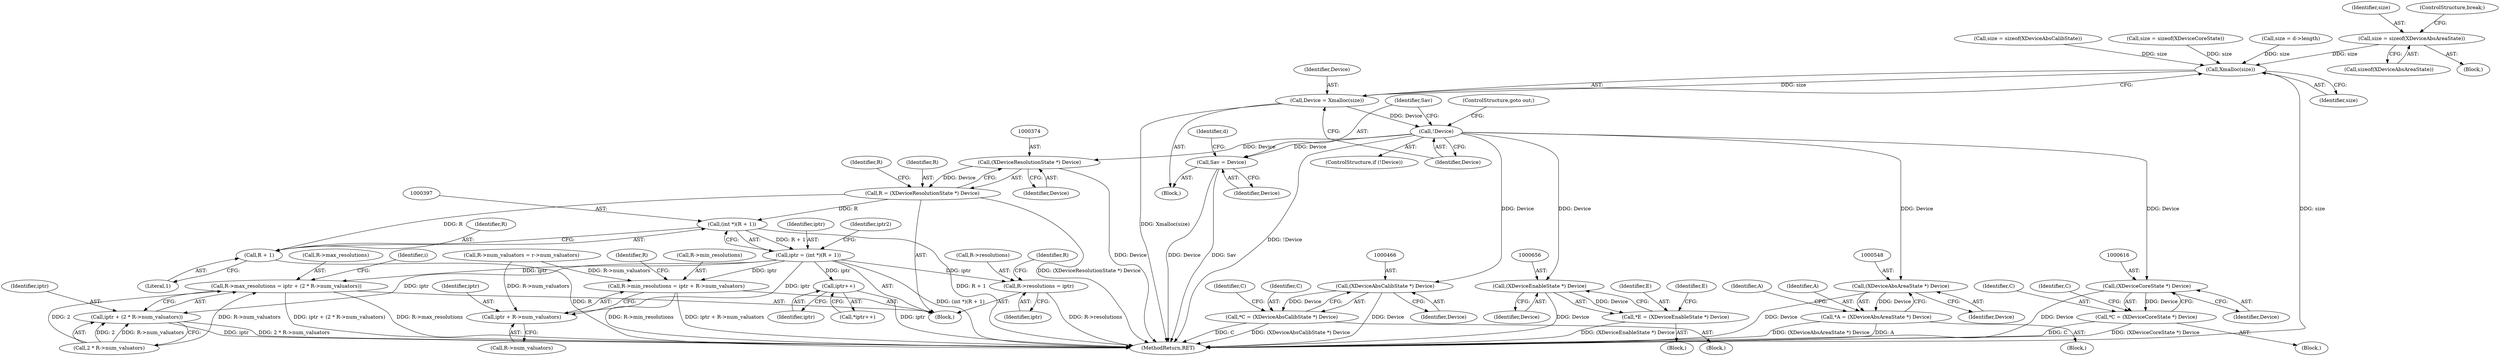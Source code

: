 digraph "0_libXi_19a9cd607de73947fcfb104682f203ffe4e1f4e5_0@API" {
"1000310" [label="(Call,size = sizeof(XDeviceAbsAreaState))"];
"1000344" [label="(Call,Xmalloc(size))"];
"1000342" [label="(Call,Device = Xmalloc(size))"];
"1000347" [label="(Call,!Device)"];
"1000350" [label="(Call,Sav = Device)"];
"1000373" [label="(Call,(XDeviceResolutionState *) Device)"];
"1000371" [label="(Call,R = (XDeviceResolutionState *) Device)"];
"1000396" [label="(Call,(int *)(R + 1))"];
"1000394" [label="(Call,iptr = (int *)(R + 1))"];
"1000408" [label="(Call,R->resolutions = iptr)"];
"1000413" [label="(Call,R->min_resolutions = iptr + R->num_valuators)"];
"1000417" [label="(Call,iptr + R->num_valuators)"];
"1000422" [label="(Call,R->max_resolutions = iptr + (2 * R->num_valuators))"];
"1000426" [label="(Call,iptr + (2 * R->num_valuators))"];
"1000448" [label="(Call,iptr++)"];
"1000398" [label="(Call,R + 1)"];
"1000465" [label="(Call,(XDeviceAbsCalibState *) Device)"];
"1000463" [label="(Call,*C = (XDeviceAbsCalibState *) Device)"];
"1000547" [label="(Call,(XDeviceAbsAreaState *) Device)"];
"1000545" [label="(Call,*A = (XDeviceAbsAreaState *) Device)"];
"1000615" [label="(Call,(XDeviceCoreState *) Device)"];
"1000613" [label="(Call,*C = (XDeviceCoreState *) Device)"];
"1000655" [label="(Call,(XDeviceEnableState *) Device)"];
"1000653" [label="(Call,*E = (XDeviceEnableState *) Device)"];
"1000423" [label="(Call,R->max_resolutions)"];
"1000422" [label="(Call,R->max_resolutions = iptr + (2 * R->num_valuators))"];
"1000371" [label="(Call,R = (XDeviceResolutionState *) Device)"];
"1000546" [label="(Identifier,A)"];
"1000645" [label="(Block,)"];
"1000655" [label="(Call,(XDeviceEnableState *) Device)"];
"1000378" [label="(Identifier,R)"];
"1000303" [label="(Block,)"];
"1000448" [label="(Call,iptr++)"];
"1000360" [label="(Block,)"];
"1000394" [label="(Call,iptr = (int *)(R + 1))"];
"1000297" [label="(Call,size = sizeof(XDeviceAbsCalibState))"];
"1000435" [label="(Identifier,i)"];
"1000654" [label="(Identifier,E)"];
"1000605" [label="(Block,)"];
"1000345" [label="(Identifier,size)"];
"1000396" [label="(Call,(int *)(R + 1))"];
"1000398" [label="(Call,R + 1)"];
"1000312" [label="(Call,sizeof(XDeviceAbsAreaState))"];
"1000419" [label="(Call,R->num_valuators)"];
"1000426" [label="(Call,iptr + (2 * R->num_valuators))"];
"1000614" [label="(Identifier,C)"];
"1000349" [label="(ControlStructure,goto out;)"];
"1000344" [label="(Call,Xmalloc(size))"];
"1000537" [label="(Block,)"];
"1000463" [label="(Call,*C = (XDeviceAbsCalibState *) Device)"];
"1000549" [label="(Identifier,Device)"];
"1000449" [label="(Identifier,iptr)"];
"1000657" [label="(Identifier,Device)"];
"1000613" [label="(Call,*C = (XDeviceCoreState *) Device)"];
"1000373" [label="(Call,(XDeviceResolutionState *) Device)"];
"1000679" [label="(MethodReturn,RET)"];
"1000620" [label="(Identifier,C)"];
"1000660" [label="(Identifier,E)"];
"1000418" [label="(Identifier,iptr)"];
"1000464" [label="(Identifier,C)"];
"1000412" [label="(Identifier,iptr)"];
"1000617" [label="(Identifier,Device)"];
"1000417" [label="(Call,iptr + R->num_valuators)"];
"1000323" [label="(Call,size = sizeof(XDeviceCoreState))"];
"1000427" [label="(Identifier,iptr)"];
"1000350" [label="(Call,Sav = Device)"];
"1000346" [label="(ControlStructure,if (!Device))"];
"1000399" [label="(Identifier,R)"];
"1000343" [label="(Identifier,Device)"];
"1000375" [label="(Identifier,Device)"];
"1000342" [label="(Call,Device = Xmalloc(size))"];
"1000387" [label="(Call,R->num_valuators = r->num_valuators)"];
"1000354" [label="(Identifier,d)"];
"1000470" [label="(Identifier,C)"];
"1000352" [label="(Identifier,Device)"];
"1000615" [label="(Call,(XDeviceCoreState *) Device)"];
"1000311" [label="(Identifier,size)"];
"1000424" [label="(Identifier,R)"];
"1000413" [label="(Call,R->min_resolutions = iptr + R->num_valuators)"];
"1000395" [label="(Identifier,iptr)"];
"1000314" [label="(ControlStructure,break;)"];
"1000545" [label="(Call,*A = (XDeviceAbsAreaState *) Device)"];
"1000348" [label="(Identifier,Device)"];
"1000547" [label="(Call,(XDeviceAbsAreaState *) Device)"];
"1000310" [label="(Call,size = sizeof(XDeviceAbsAreaState))"];
"1000467" [label="(Identifier,Device)"];
"1000409" [label="(Call,R->resolutions)"];
"1000351" [label="(Identifier,Sav)"];
"1000653" [label="(Call,*E = (XDeviceEnableState *) Device)"];
"1000415" [label="(Identifier,R)"];
"1000552" [label="(Identifier,A)"];
"1000465" [label="(Call,(XDeviceAbsCalibState *) Device)"];
"1000447" [label="(Call,*iptr++)"];
"1000402" [label="(Identifier,iptr2)"];
"1000372" [label="(Identifier,R)"];
"1000428" [label="(Call,2 * R->num_valuators)"];
"1000347" [label="(Call,!Device)"];
"1000408" [label="(Call,R->resolutions = iptr)"];
"1000400" [label="(Literal,1)"];
"1000105" [label="(Block,)"];
"1000414" [label="(Call,R->min_resolutions)"];
"1000336" [label="(Call,size = d->length)"];
"1000455" [label="(Block,)"];
"1000310" -> "1000303"  [label="AST: "];
"1000310" -> "1000312"  [label="CFG: "];
"1000311" -> "1000310"  [label="AST: "];
"1000312" -> "1000310"  [label="AST: "];
"1000314" -> "1000310"  [label="CFG: "];
"1000310" -> "1000344"  [label="DDG: size"];
"1000344" -> "1000342"  [label="AST: "];
"1000344" -> "1000345"  [label="CFG: "];
"1000345" -> "1000344"  [label="AST: "];
"1000342" -> "1000344"  [label="CFG: "];
"1000344" -> "1000679"  [label="DDG: size"];
"1000344" -> "1000342"  [label="DDG: size"];
"1000297" -> "1000344"  [label="DDG: size"];
"1000323" -> "1000344"  [label="DDG: size"];
"1000336" -> "1000344"  [label="DDG: size"];
"1000342" -> "1000105"  [label="AST: "];
"1000343" -> "1000342"  [label="AST: "];
"1000348" -> "1000342"  [label="CFG: "];
"1000342" -> "1000679"  [label="DDG: Xmalloc(size)"];
"1000342" -> "1000347"  [label="DDG: Device"];
"1000347" -> "1000346"  [label="AST: "];
"1000347" -> "1000348"  [label="CFG: "];
"1000348" -> "1000347"  [label="AST: "];
"1000349" -> "1000347"  [label="CFG: "];
"1000351" -> "1000347"  [label="CFG: "];
"1000347" -> "1000679"  [label="DDG: !Device"];
"1000347" -> "1000350"  [label="DDG: Device"];
"1000347" -> "1000373"  [label="DDG: Device"];
"1000347" -> "1000465"  [label="DDG: Device"];
"1000347" -> "1000547"  [label="DDG: Device"];
"1000347" -> "1000615"  [label="DDG: Device"];
"1000347" -> "1000655"  [label="DDG: Device"];
"1000350" -> "1000105"  [label="AST: "];
"1000350" -> "1000352"  [label="CFG: "];
"1000351" -> "1000350"  [label="AST: "];
"1000352" -> "1000350"  [label="AST: "];
"1000354" -> "1000350"  [label="CFG: "];
"1000350" -> "1000679"  [label="DDG: Sav"];
"1000350" -> "1000679"  [label="DDG: Device"];
"1000373" -> "1000371"  [label="AST: "];
"1000373" -> "1000375"  [label="CFG: "];
"1000374" -> "1000373"  [label="AST: "];
"1000375" -> "1000373"  [label="AST: "];
"1000371" -> "1000373"  [label="CFG: "];
"1000373" -> "1000679"  [label="DDG: Device"];
"1000373" -> "1000371"  [label="DDG: Device"];
"1000371" -> "1000360"  [label="AST: "];
"1000372" -> "1000371"  [label="AST: "];
"1000378" -> "1000371"  [label="CFG: "];
"1000371" -> "1000679"  [label="DDG: (XDeviceResolutionState *) Device"];
"1000371" -> "1000396"  [label="DDG: R"];
"1000371" -> "1000398"  [label="DDG: R"];
"1000396" -> "1000394"  [label="AST: "];
"1000396" -> "1000398"  [label="CFG: "];
"1000397" -> "1000396"  [label="AST: "];
"1000398" -> "1000396"  [label="AST: "];
"1000394" -> "1000396"  [label="CFG: "];
"1000396" -> "1000679"  [label="DDG: R + 1"];
"1000396" -> "1000394"  [label="DDG: R + 1"];
"1000394" -> "1000360"  [label="AST: "];
"1000395" -> "1000394"  [label="AST: "];
"1000402" -> "1000394"  [label="CFG: "];
"1000394" -> "1000679"  [label="DDG: (int *)(R + 1)"];
"1000394" -> "1000408"  [label="DDG: iptr"];
"1000394" -> "1000413"  [label="DDG: iptr"];
"1000394" -> "1000417"  [label="DDG: iptr"];
"1000394" -> "1000422"  [label="DDG: iptr"];
"1000394" -> "1000426"  [label="DDG: iptr"];
"1000394" -> "1000448"  [label="DDG: iptr"];
"1000408" -> "1000360"  [label="AST: "];
"1000408" -> "1000412"  [label="CFG: "];
"1000409" -> "1000408"  [label="AST: "];
"1000412" -> "1000408"  [label="AST: "];
"1000415" -> "1000408"  [label="CFG: "];
"1000408" -> "1000679"  [label="DDG: R->resolutions"];
"1000413" -> "1000360"  [label="AST: "];
"1000413" -> "1000417"  [label="CFG: "];
"1000414" -> "1000413"  [label="AST: "];
"1000417" -> "1000413"  [label="AST: "];
"1000424" -> "1000413"  [label="CFG: "];
"1000413" -> "1000679"  [label="DDG: R->min_resolutions"];
"1000413" -> "1000679"  [label="DDG: iptr + R->num_valuators"];
"1000387" -> "1000413"  [label="DDG: R->num_valuators"];
"1000417" -> "1000419"  [label="CFG: "];
"1000418" -> "1000417"  [label="AST: "];
"1000419" -> "1000417"  [label="AST: "];
"1000387" -> "1000417"  [label="DDG: R->num_valuators"];
"1000422" -> "1000360"  [label="AST: "];
"1000422" -> "1000426"  [label="CFG: "];
"1000423" -> "1000422"  [label="AST: "];
"1000426" -> "1000422"  [label="AST: "];
"1000435" -> "1000422"  [label="CFG: "];
"1000422" -> "1000679"  [label="DDG: iptr + (2 * R->num_valuators)"];
"1000422" -> "1000679"  [label="DDG: R->max_resolutions"];
"1000428" -> "1000422"  [label="DDG: 2"];
"1000428" -> "1000422"  [label="DDG: R->num_valuators"];
"1000426" -> "1000428"  [label="CFG: "];
"1000427" -> "1000426"  [label="AST: "];
"1000428" -> "1000426"  [label="AST: "];
"1000426" -> "1000679"  [label="DDG: 2 * R->num_valuators"];
"1000426" -> "1000679"  [label="DDG: iptr"];
"1000428" -> "1000426"  [label="DDG: 2"];
"1000428" -> "1000426"  [label="DDG: R->num_valuators"];
"1000448" -> "1000447"  [label="AST: "];
"1000448" -> "1000449"  [label="CFG: "];
"1000449" -> "1000448"  [label="AST: "];
"1000447" -> "1000448"  [label="CFG: "];
"1000448" -> "1000679"  [label="DDG: iptr"];
"1000398" -> "1000400"  [label="CFG: "];
"1000399" -> "1000398"  [label="AST: "];
"1000400" -> "1000398"  [label="AST: "];
"1000398" -> "1000679"  [label="DDG: R"];
"1000465" -> "1000463"  [label="AST: "];
"1000465" -> "1000467"  [label="CFG: "];
"1000466" -> "1000465"  [label="AST: "];
"1000467" -> "1000465"  [label="AST: "];
"1000463" -> "1000465"  [label="CFG: "];
"1000465" -> "1000679"  [label="DDG: Device"];
"1000465" -> "1000463"  [label="DDG: Device"];
"1000463" -> "1000455"  [label="AST: "];
"1000464" -> "1000463"  [label="AST: "];
"1000470" -> "1000463"  [label="CFG: "];
"1000463" -> "1000679"  [label="DDG: (XDeviceAbsCalibState *) Device"];
"1000463" -> "1000679"  [label="DDG: C"];
"1000547" -> "1000545"  [label="AST: "];
"1000547" -> "1000549"  [label="CFG: "];
"1000548" -> "1000547"  [label="AST: "];
"1000549" -> "1000547"  [label="AST: "];
"1000545" -> "1000547"  [label="CFG: "];
"1000547" -> "1000679"  [label="DDG: Device"];
"1000547" -> "1000545"  [label="DDG: Device"];
"1000545" -> "1000537"  [label="AST: "];
"1000546" -> "1000545"  [label="AST: "];
"1000552" -> "1000545"  [label="CFG: "];
"1000545" -> "1000679"  [label="DDG: A"];
"1000545" -> "1000679"  [label="DDG: (XDeviceAbsAreaState *) Device"];
"1000615" -> "1000613"  [label="AST: "];
"1000615" -> "1000617"  [label="CFG: "];
"1000616" -> "1000615"  [label="AST: "];
"1000617" -> "1000615"  [label="AST: "];
"1000613" -> "1000615"  [label="CFG: "];
"1000615" -> "1000679"  [label="DDG: Device"];
"1000615" -> "1000613"  [label="DDG: Device"];
"1000613" -> "1000605"  [label="AST: "];
"1000614" -> "1000613"  [label="AST: "];
"1000620" -> "1000613"  [label="CFG: "];
"1000613" -> "1000679"  [label="DDG: C"];
"1000613" -> "1000679"  [label="DDG: (XDeviceCoreState *) Device"];
"1000655" -> "1000653"  [label="AST: "];
"1000655" -> "1000657"  [label="CFG: "];
"1000656" -> "1000655"  [label="AST: "];
"1000657" -> "1000655"  [label="AST: "];
"1000653" -> "1000655"  [label="CFG: "];
"1000655" -> "1000679"  [label="DDG: Device"];
"1000655" -> "1000653"  [label="DDG: Device"];
"1000653" -> "1000645"  [label="AST: "];
"1000654" -> "1000653"  [label="AST: "];
"1000660" -> "1000653"  [label="CFG: "];
"1000653" -> "1000679"  [label="DDG: (XDeviceEnableState *) Device"];
}
